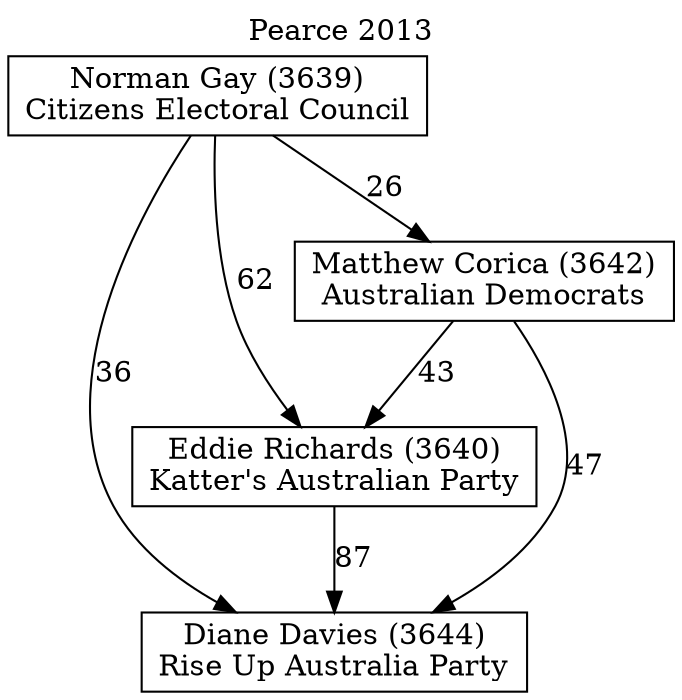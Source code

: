 // House preference flow
digraph "Diane Davies (3644)_Pearce_2013" {
	graph [label="Pearce 2013" labelloc=t mclimit=2]
	node [shape=box]
	"Diane Davies (3644)" [label="Diane Davies (3644)
Rise Up Australia Party"]
	"Eddie Richards (3640)" [label="Eddie Richards (3640)
Katter's Australian Party"]
	"Matthew Corica (3642)" [label="Matthew Corica (3642)
Australian Democrats"]
	"Norman Gay (3639)" [label="Norman Gay (3639)
Citizens Electoral Council"]
	"Eddie Richards (3640)" -> "Diane Davies (3644)" [label=87]
	"Matthew Corica (3642)" -> "Eddie Richards (3640)" [label=43]
	"Norman Gay (3639)" -> "Matthew Corica (3642)" [label=26]
	"Matthew Corica (3642)" -> "Diane Davies (3644)" [label=47]
	"Norman Gay (3639)" -> "Diane Davies (3644)" [label=36]
	"Norman Gay (3639)" -> "Eddie Richards (3640)" [label=62]
}
